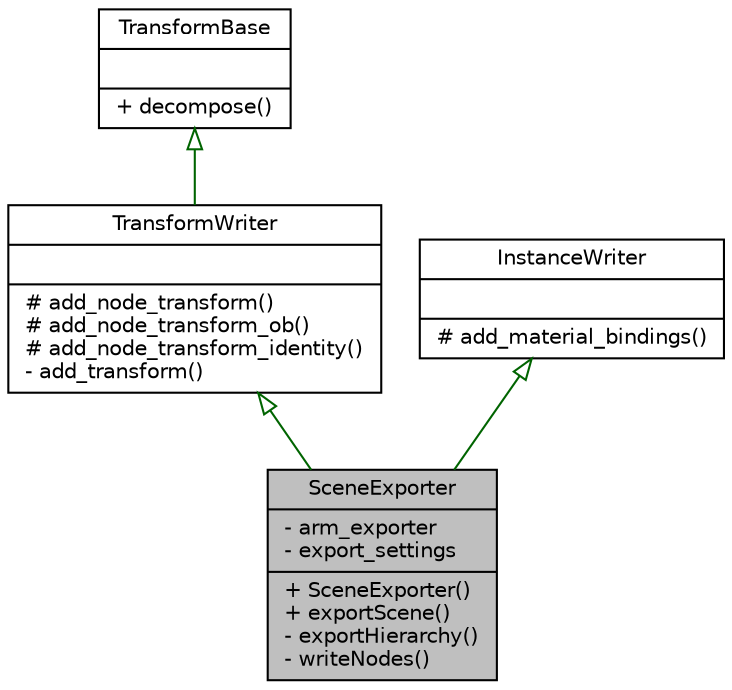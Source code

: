 digraph G
{
  edge [fontname="Helvetica",fontsize="10",labelfontname="Helvetica",labelfontsize="10"];
  node [fontname="Helvetica",fontsize="10",shape=record];
  Node1 [label="{SceneExporter\n|- arm_exporter\l- export_settings\l|+ SceneExporter()\l+ exportScene()\l- exportHierarchy()\l- writeNodes()\l}",height=0.2,width=0.4,color="black", fillcolor="grey75", style="filled" fontcolor="black"];
  Node2 -> Node1 [dir=back,color="darkgreen",fontsize="10",style="solid",arrowtail="empty",fontname="Helvetica"];
  Node2 [label="{TransformWriter\n||# add_node_transform()\l# add_node_transform_ob()\l# add_node_transform_identity()\l- add_transform()\l}",height=0.2,width=0.4,color="black", fillcolor="white", style="filled",URL="$d3/d86/classTransformWriter.html"];
  Node3 -> Node2 [dir=back,color="darkgreen",fontsize="10",style="solid",arrowtail="empty",fontname="Helvetica"];
  Node3 [label="{TransformBase\n||+ decompose()\l}",height=0.2,width=0.4,color="black", fillcolor="white", style="filled",URL="$d4/d03/classTransformBase.html"];
  Node4 -> Node1 [dir=back,color="darkgreen",fontsize="10",style="solid",arrowtail="empty",fontname="Helvetica"];
  Node4 [label="{InstanceWriter\n||# add_material_bindings()\l}",height=0.2,width=0.4,color="black", fillcolor="white", style="filled",URL="$da/d96/classInstanceWriter.html"];
}
